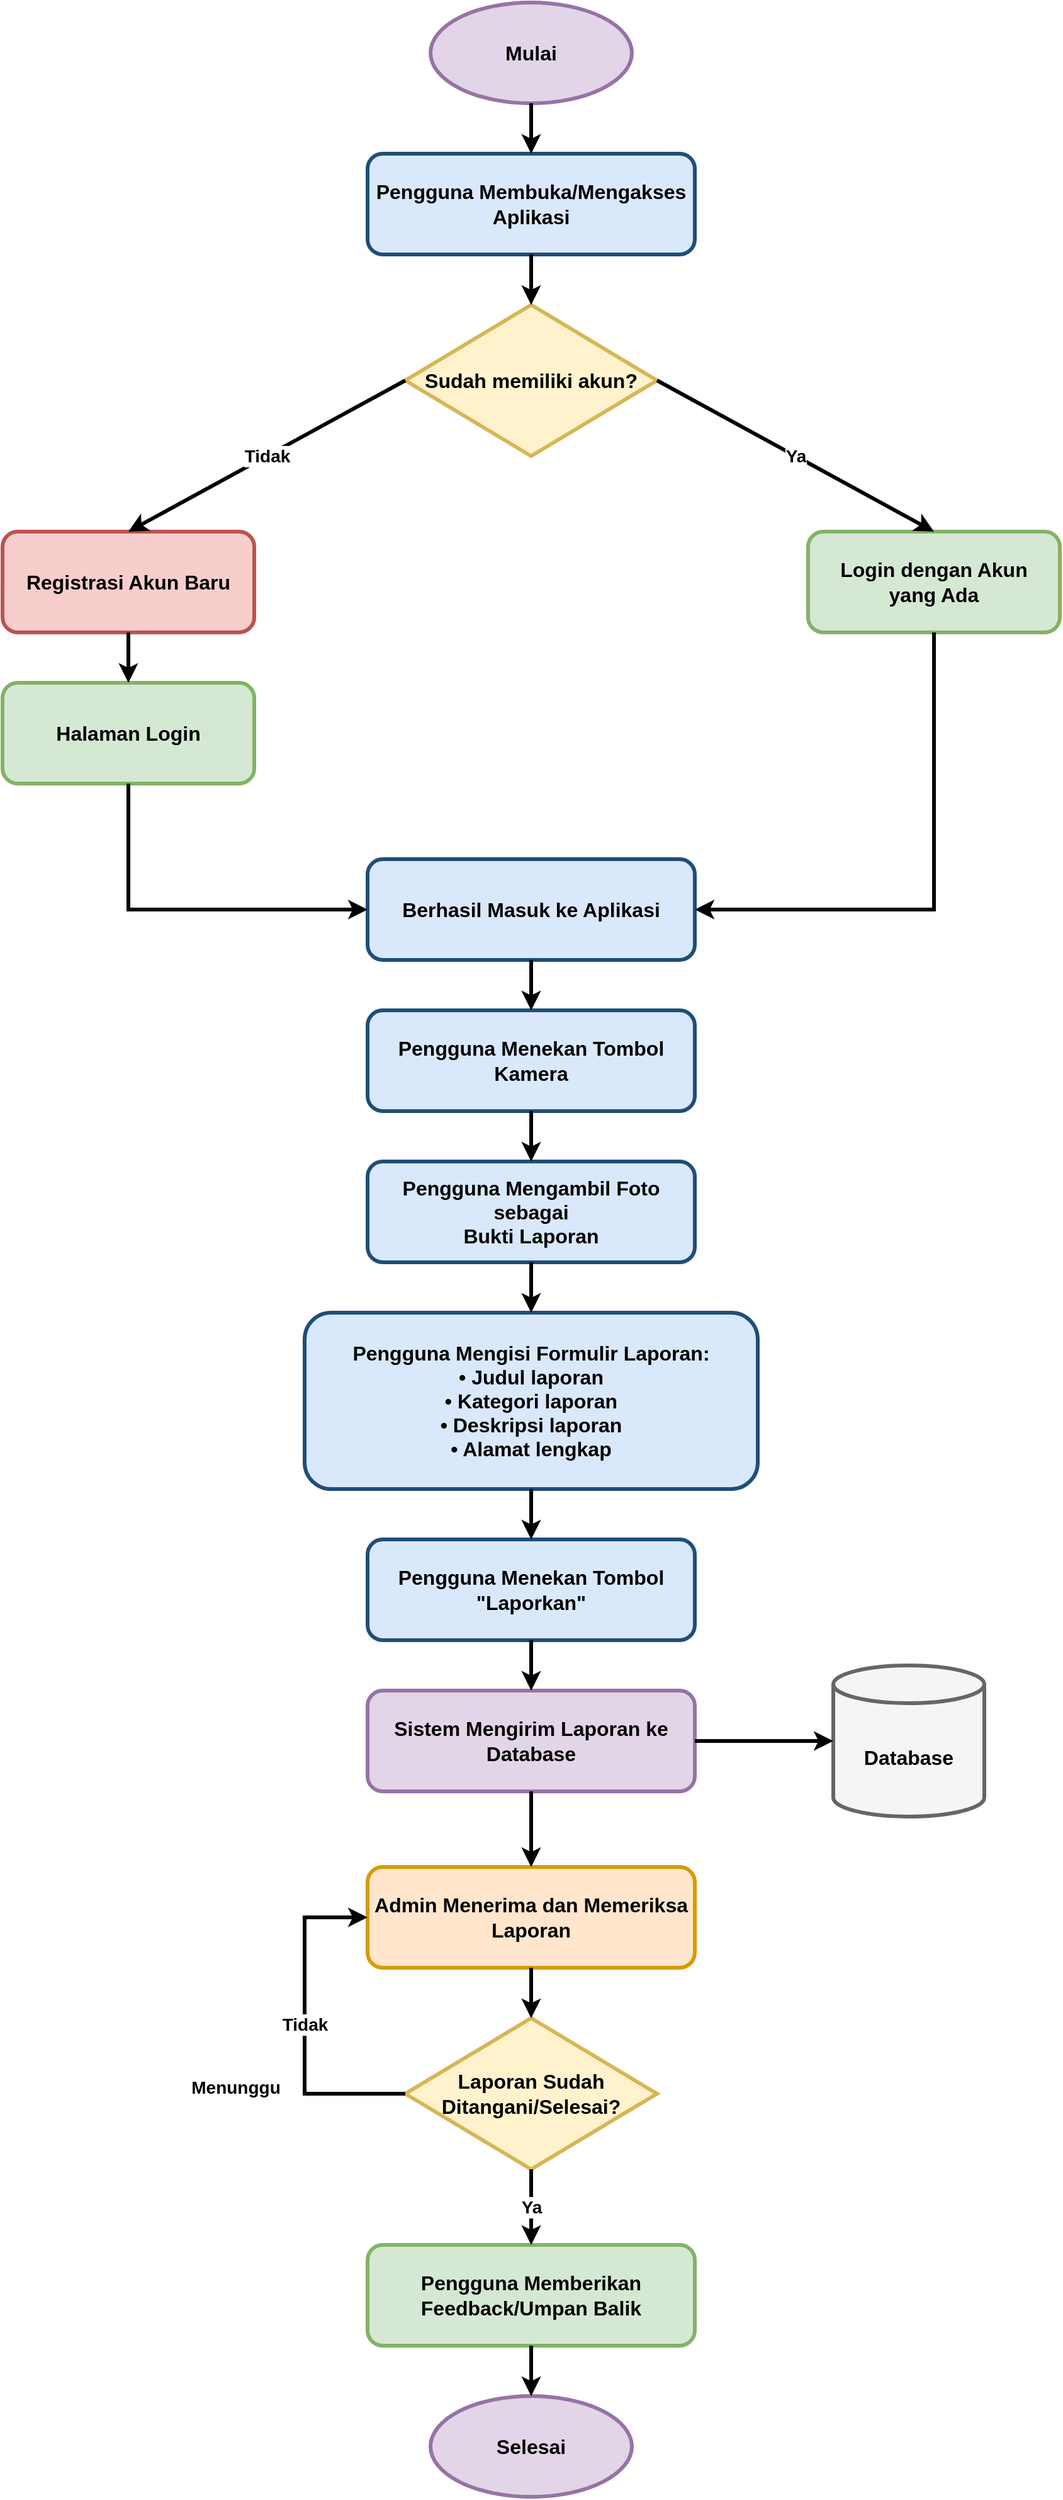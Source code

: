 <mxfile version="24.0.0" type="device">
  <diagram name="Page-1" id="flowchart-aplikasi-laporan-optimized">
    <mxGraphModel dx="1422" dy="794" grid="1" gridSize="10" guides="1" tooltips="1" connect="1" arrows="1" fold="1" page="1" pageScale="1" pageWidth="1000" pageHeight="2000" math="0" shadow="0">
      <root>
        <mxCell id="0" />
        <mxCell id="1" parent="0" />
        
        <!-- Mulai -->
        <mxCell id="2" value="Mulai" style="ellipse;whiteSpace=wrap;html=1;fillColor=#e1d5e7;strokeColor=#9673a6;strokeWidth=3;fontSize=16;fontStyle=1;" vertex="1" parent="1">
          <mxGeometry x="400" y="40" width="160" height="80" as="geometry" />
        </mxCell>
        
        <!-- Pengguna Membuka/Mengakses Aplikasi -->
        <mxCell id="3" value="Pengguna Membuka/Mengakses&#xa;Aplikasi" style="rounded=1;whiteSpace=wrap;html=1;fillColor=#dae8fc;strokeColor=#1f4e79;strokeWidth=3;fontSize=16;fontStyle=1;" vertex="1" parent="1">
          <mxGeometry x="350" y="160" width="260" height="80" as="geometry" />
        </mxCell>
        
        <!-- Decision: Sudah memiliki akun? -->
        <mxCell id="4" value="Sudah memiliki akun?" style="rhombus;whiteSpace=wrap;html=1;fillColor=#fff2cc;strokeColor=#d6b656;strokeWidth=3;fontSize=16;fontStyle=1;" vertex="1" parent="1">
          <mxGeometry x="380" y="280" width="200" height="120" as="geometry" />
        </mxCell>
        
        <!-- Registrasi Akun Baru -->
        <mxCell id="5" value="Registrasi Akun Baru" style="rounded=1;whiteSpace=wrap;html=1;fillColor=#f8cecc;strokeColor=#b85450;strokeWidth=3;fontSize=16;fontStyle=1;" vertex="1" parent="1">
          <mxGeometry x="60" y="460" width="200" height="80" as="geometry" />
        </mxCell>
        
        <!-- Login dengan Akun yang Ada -->
        <mxCell id="6" value="Login dengan Akun&#xa;yang Ada" style="rounded=1;whiteSpace=wrap;html=1;fillColor=#d5e8d4;strokeColor=#82b366;strokeWidth=3;fontSize=16;fontStyle=1;" vertex="1" parent="1">
          <mxGeometry x="700" y="460" width="200" height="80" as="geometry" />
        </mxCell>
        
        <!-- Halaman Login -->
        <mxCell id="7" value="Halaman Login" style="rounded=1;whiteSpace=wrap;html=1;fillColor=#d5e8d4;strokeColor=#82b366;strokeWidth=3;fontSize=16;fontStyle=1;" vertex="1" parent="1">
          <mxGeometry x="60" y="580" width="200" height="80" as="geometry" />
        </mxCell>
        
        <!-- Berhasil Masuk ke Aplikasi -->
        <mxCell id="8" value="Berhasil Masuk ke Aplikasi" style="rounded=1;whiteSpace=wrap;html=1;fillColor=#dae8fc;strokeColor=#1f4e79;strokeWidth=3;fontSize=16;fontStyle=1;" vertex="1" parent="1">
          <mxGeometry x="350" y="720" width="260" height="80" as="geometry" />
        </mxCell>
        
        <!-- Pengguna Menekan Tombol Kamera -->
        <mxCell id="9" value="Pengguna Menekan Tombol Kamera" style="rounded=1;whiteSpace=wrap;html=1;fillColor=#dae8fc;strokeColor=#1f4e79;strokeWidth=3;fontSize=16;fontStyle=1;" vertex="1" parent="1">
          <mxGeometry x="350" y="840" width="260" height="80" as="geometry" />
        </mxCell>
        
        <!-- Pengguna Mengambil Foto sebagai Bukti Laporan -->
        <mxCell id="10" value="Pengguna Mengambil Foto sebagai&#xa;Bukti Laporan" style="rounded=1;whiteSpace=wrap;html=1;fillColor=#dae8fc;strokeColor=#1f4e79;strokeWidth=3;fontSize=16;fontStyle=1;" vertex="1" parent="1">
          <mxGeometry x="350" y="960" width="260" height="80" as="geometry" />
        </mxCell>
        
        <!-- Pengguna Mengisi Formulir Laporan -->
        <mxCell id="11" value="Pengguna Mengisi Formulir Laporan:&#xa;• Judul laporan&#xa;• Kategori laporan&#xa;• Deskripsi laporan&#xa;• Alamat lengkap" style="rounded=1;whiteSpace=wrap;html=1;fillColor=#dae8fc;strokeColor=#1f4e79;strokeWidth=3;fontSize=16;fontStyle=1;" vertex="1" parent="1">
          <mxGeometry x="300" y="1080" width="360" height="140" as="geometry" />
        </mxCell>
        
        <!-- Pengguna Menekan Tombol Laporkan -->
        <mxCell id="12" value="Pengguna Menekan Tombol &quot;Laporkan&quot;" style="rounded=1;whiteSpace=wrap;html=1;fillColor=#dae8fc;strokeColor=#1f4e79;strokeWidth=3;fontSize=16;fontStyle=1;" vertex="1" parent="1">
          <mxGeometry x="350" y="1260" width="260" height="80" as="geometry" />
        </mxCell>
        
        <!-- Sistem Mengirim Laporan ke Database -->
        <mxCell id="13" value="Sistem Mengirim Laporan ke Database" style="rounded=1;whiteSpace=wrap;html=1;fillColor=#e1d5e7;strokeColor=#9673a6;strokeWidth=3;fontSize=16;fontStyle=1;" vertex="1" parent="1">
          <mxGeometry x="350" y="1380" width="260" height="80" as="geometry" />
        </mxCell>
        
        <!-- Database -->
        <mxCell id="14" value="Database" style="shape=cylinder3;whiteSpace=wrap;html=1;boundedLbl=1;backgroundOutline=1;size=15;fillColor=#f5f5f5;strokeColor=#666666;strokeWidth=3;fontSize=16;fontStyle=1;" vertex="1" parent="1">
          <mxGeometry x="720" y="1360" width="120" height="120" as="geometry" />
        </mxCell>
        
        <!-- Admin Menerima dan Memeriksa Laporan -->
        <mxCell id="15" value="Admin Menerima dan Memeriksa&#xa;Laporan" style="rounded=1;whiteSpace=wrap;html=1;fillColor=#ffe6cc;strokeColor=#d79b00;strokeWidth=3;fontSize=16;fontStyle=1;" vertex="1" parent="1">
          <mxGeometry x="350" y="1520" width="260" height="80" as="geometry" />
        </mxCell>
        
        <!-- Decision: Laporan Sudah Ditangani/Selesai? -->
        <mxCell id="16" value="Laporan Sudah&#xa;Ditangani/Selesai?" style="rhombus;whiteSpace=wrap;html=1;fillColor=#fff2cc;strokeColor=#d6b656;strokeWidth=3;fontSize=16;fontStyle=1;" vertex="1" parent="1">
          <mxGeometry x="380" y="1640" width="200" height="120" as="geometry" />
        </mxCell>
        
        <!-- Pengguna Memberikan Feedback/Umpan Balik -->
        <mxCell id="17" value="Pengguna Memberikan&#xa;Feedback/Umpan Balik" style="rounded=1;whiteSpace=wrap;html=1;fillColor=#d5e8d4;strokeColor=#82b366;strokeWidth=3;fontSize=16;fontStyle=1;" vertex="1" parent="1">
          <mxGeometry x="350" y="1820" width="260" height="80" as="geometry" />
        </mxCell>
        
        <!-- Selesai -->
        <mxCell id="18" value="Selesai" style="ellipse;whiteSpace=wrap;html=1;fillColor=#e1d5e7;strokeColor=#9673a6;strokeWidth=3;fontSize=16;fontStyle=1;" vertex="1" parent="1">
          <mxGeometry x="400" y="1940" width="160" height="80" as="geometry" />
        </mxCell>
        
        <!-- Arrows -->
        <mxCell id="19" value="" style="endArrow=classic;html=1;rounded=0;exitX=0.5;exitY=1;exitDx=0;exitDy=0;entryX=0.5;entryY=0;entryDx=0;entryDy=0;strokeWidth=3;" edge="1" parent="1" source="2" target="3">
          <mxGeometry width="50" height="50" relative="1" as="geometry">
            <mxPoint x="480" y="140" as="sourcePoint" />
            <mxPoint x="530" y="90" as="targetPoint" />
          </mxGeometry>
        </mxCell>
        
        <mxCell id="20" value="" style="endArrow=classic;html=1;rounded=0;exitX=0.5;exitY=1;exitDx=0;exitDy=0;entryX=0.5;entryY=0;entryDx=0;entryDy=0;strokeWidth=3;" edge="1" parent="1" source="3" target="4">
          <mxGeometry width="50" height="50" relative="1" as="geometry">
            <mxPoint x="480" y="260" as="sourcePoint" />
            <mxPoint x="530" y="210" as="targetPoint" />
          </mxGeometry>
        </mxCell>
        
        <mxCell id="21" value="Tidak" style="endArrow=classic;html=1;rounded=0;exitX=0;exitY=0.5;exitDx=0;exitDy=0;entryX=0.5;entryY=0;entryDx=0;entryDy=0;strokeWidth=3;fontSize=14;fontStyle=1;" edge="1" parent="1" source="4" target="5">
          <mxGeometry width="50" height="50" relative="1" as="geometry">
            <mxPoint x="370" y="350" as="sourcePoint" />
            <mxPoint x="160" y="450" as="targetPoint" />
          </mxGeometry>
        </mxCell>
        
        <mxCell id="22" value="Ya" style="endArrow=classic;html=1;rounded=0;exitX=1;exitY=0.5;exitDx=0;exitDy=0;entryX=0.5;entryY=0;entryDx=0;entryDy=0;strokeWidth=3;fontSize=14;fontStyle=1;" edge="1" parent="1" source="4" target="6">
          <mxGeometry width="50" height="50" relative="1" as="geometry">
            <mxPoint x="590" y="350" as="sourcePoint" />
            <mxPoint x="800" y="450" as="targetPoint" />
          </mxGeometry>
        </mxCell>
        
        <!-- Arrow from Registrasi to Halaman Login -->
        <mxCell id="23" value="" style="endArrow=classic;html=1;rounded=0;exitX=0.5;exitY=1;exitDx=0;exitDy=0;entryX=0.5;entryY=0;entryDx=0;entryDy=0;strokeWidth=3;" edge="1" parent="1" source="5" target="7">
          <mxGeometry width="50" height="50" relative="1" as="geometry">
            <mxPoint x="160" y="560" as="sourcePoint" />
            <mxPoint x="160" y="570" as="targetPoint" />
          </mxGeometry>
        </mxCell>
        
        <!-- Arrow from Halaman Login to Berhasil Masuk -->
        <mxCell id="24" value="" style="endArrow=classic;html=1;rounded=0;exitX=0.5;exitY=1;exitDx=0;exitDy=0;entryX=0;entryY=0.5;entryDx=0;entryDy=0;strokeWidth=3;" edge="1" parent="1" source="7" target="8">
          <mxGeometry width="50" height="50" relative="1" as="geometry">
            <mxPoint x="160" y="680" as="sourcePoint" />
            <mxPoint x="350" y="760" as="targetPoint" />
            <Array as="points">
              <mxPoint x="160" y="760" />
            </Array>
          </mxGeometry>
        </mxCell>
        
        <!-- Arrow from Login dengan Akun to Berhasil Masuk -->
        <mxCell id="25" value="" style="endArrow=classic;html=1;rounded=0;exitX=0.5;exitY=1;exitDx=0;exitDy=0;entryX=1;entryY=0.5;entryDx=0;entryDy=0;strokeWidth=3;" edge="1" parent="1" source="6" target="8">
          <mxGeometry width="50" height="50" relative="1" as="geometry">
            <mxPoint x="800" y="560" as="sourcePoint" />
            <mxPoint x="610" y="760" as="targetPoint" />
            <Array as="points">
              <mxPoint x="800" y="760" />
            </Array>
          </mxGeometry>
        </mxCell>
        
        <mxCell id="26" value="" style="endArrow=classic;html=1;rounded=0;exitX=0.5;exitY=1;exitDx=0;exitDy=0;entryX=0.5;entryY=0;entryDx=0;entryDy=0;strokeWidth=3;" edge="1" parent="1" source="8" target="9">
          <mxGeometry width="50" height="50" relative="1" as="geometry">
            <mxPoint x="480" y="820" as="sourcePoint" />
            <mxPoint x="530" y="770" as="targetPoint" />
          </mxGeometry>
        </mxCell>
        
        <mxCell id="27" value="" style="endArrow=classic;html=1;rounded=0;exitX=0.5;exitY=1;exitDx=0;exitDy=0;entryX=0.5;entryY=0;entryDx=0;entryDy=0;strokeWidth=3;" edge="1" parent="1" source="9" target="10">
          <mxGeometry width="50" height="50" relative="1" as="geometry">
            <mxPoint x="480" y="940" as="sourcePoint" />
            <mxPoint x="530" y="890" as="targetPoint" />
          </mxGeometry>
        </mxCell>
        
        <mxCell id="28" value="" style="endArrow=classic;html=1;rounded=0;exitX=0.5;exitY=1;exitDx=0;exitDy=0;entryX=0.5;entryY=0;entryDx=0;entryDy=0;strokeWidth=3;" edge="1" parent="1" source="10" target="11">
          <mxGeometry width="50" height="50" relative="1" as="geometry">
            <mxPoint x="480" y="1060" as="sourcePoint" />
            <mxPoint x="530" y="1010" as="targetPoint" />
          </mxGeometry>
        </mxCell>
        
        <mxCell id="29" value="" style="endArrow=classic;html=1;rounded=0;exitX=0.5;exitY=1;exitDx=0;exitDy=0;entryX=0.5;entryY=0;entryDx=0;entryDy=0;strokeWidth=3;" edge="1" parent="1" source="11" target="12">
          <mxGeometry width="50" height="50" relative="1" as="geometry">
            <mxPoint x="480" y="1240" as="sourcePoint" />
            <mxPoint x="530" y="1190" as="targetPoint" />
          </mxGeometry>
        </mxCell>
        
        <mxCell id="30" value="" style="endArrow=classic;html=1;rounded=0;exitX=0.5;exitY=1;exitDx=0;exitDy=0;entryX=0.5;entryY=0;entryDx=0;entryDy=0;strokeWidth=3;" edge="1" parent="1" source="12" target="13">
          <mxGeometry width="50" height="50" relative="1" as="geometry">
            <mxPoint x="480" y="1360" as="sourcePoint" />
            <mxPoint x="530" y="1310" as="targetPoint" />
          </mxGeometry>
        </mxCell>
        
        <mxCell id="31" value="" style="endArrow=classic;html=1;rounded=0;exitX=1;exitY=0.5;exitDx=0;exitDy=0;entryX=0;entryY=0.5;entryDx=0;entryDy=0;entryPerimeter=0;strokeWidth=3;" edge="1" parent="1" source="13" target="14">
          <mxGeometry width="50" height="50" relative="1" as="geometry">
            <mxPoint x="620" y="1420" as="sourcePoint" />
            <mxPoint x="710" y="1420" as="targetPoint" />
          </mxGeometry>
        </mxCell>
        
        <mxCell id="32" value="" style="endArrow=classic;html=1;rounded=0;exitX=0.5;exitY=1;exitDx=0;exitDy=0;entryX=0.5;entryY=0;entryDx=0;entryDy=0;strokeWidth=3;" edge="1" parent="1" source="13" target="15">
          <mxGeometry width="50" height="50" relative="1" as="geometry">
            <mxPoint x="480" y="1480" as="sourcePoint" />
            <mxPoint x="530" y="1430" as="targetPoint" />
          </mxGeometry>
        </mxCell>
        
        <mxCell id="33" value="" style="endArrow=classic;html=1;rounded=0;exitX=0.5;exitY=1;exitDx=0;exitDy=0;entryX=0.5;entryY=0;entryDx=0;entryDy=0;strokeWidth=3;" edge="1" parent="1" source="15" target="16">
          <mxGeometry width="50" height="50" relative="1" as="geometry">
            <mxPoint x="480" y="1620" as="sourcePoint" />
            <mxPoint x="530" y="1570" as="targetPoint" />
          </mxGeometry>
        </mxCell>
        
        <mxCell id="34" value="Tidak" style="endArrow=classic;html=1;rounded=0;exitX=0;exitY=0.5;exitDx=0;exitDy=0;entryX=0;entryY=0.5;entryDx=0;entryDy=0;strokeWidth=3;fontSize=14;fontStyle=1;" edge="1" parent="1" source="16" target="15">
          <mxGeometry width="50" height="50" relative="1" as="geometry">
            <mxPoint x="370" y="1700" as="sourcePoint" />
            <mxPoint x="340" y="1560" as="targetPoint" />
            <Array as="points">
              <mxPoint x="300" y="1700" />
              <mxPoint x="300" y="1560" />
            </Array>
          </mxGeometry>
        </mxCell>
        
        <mxCell id="35" value="Ya" style="endArrow=classic;html=1;rounded=0;exitX=0.5;exitY=1;exitDx=0;exitDy=0;entryX=0.5;entryY=0;entryDx=0;entryDy=0;strokeWidth=3;fontSize=14;fontStyle=1;" edge="1" parent="1" source="16" target="17">
          <mxGeometry width="50" height="50" relative="1" as="geometry">
            <mxPoint x="480" y="1780" as="sourcePoint" />
            <mxPoint x="530" y="1730" as="targetPoint" />
          </mxGeometry>
        </mxCell>
        
        <mxCell id="36" value="" style="endArrow=classic;html=1;rounded=0;exitX=0.5;exitY=1;exitDx=0;exitDy=0;entryX=0.5;entryY=0;entryDx=0;entryDy=0;strokeWidth=3;" edge="1" parent="1" source="17" target="18">
          <mxGeometry width="50" height="50" relative="1" as="geometry">
            <mxPoint x="480" y="1920" as="sourcePoint" />
            <mxPoint x="530" y="1870" as="targetPoint" />
          </mxGeometry>
        </mxCell>
        
        <!-- Label Menunggu -->
        <mxCell id="37" value="Menunggu" style="text;html=1;align=center;verticalAlign=middle;resizable=0;points=[];autosize=1;strokeColor=none;fillColor=none;fontSize=14;fontStyle=1;" vertex="1" parent="1">
          <mxGeometry x="200" y="1680" width="90" height="30" as="geometry" />
        </mxCell>
        
      </root>
    </mxGraphModel>
  </diagram>
</mxfile>